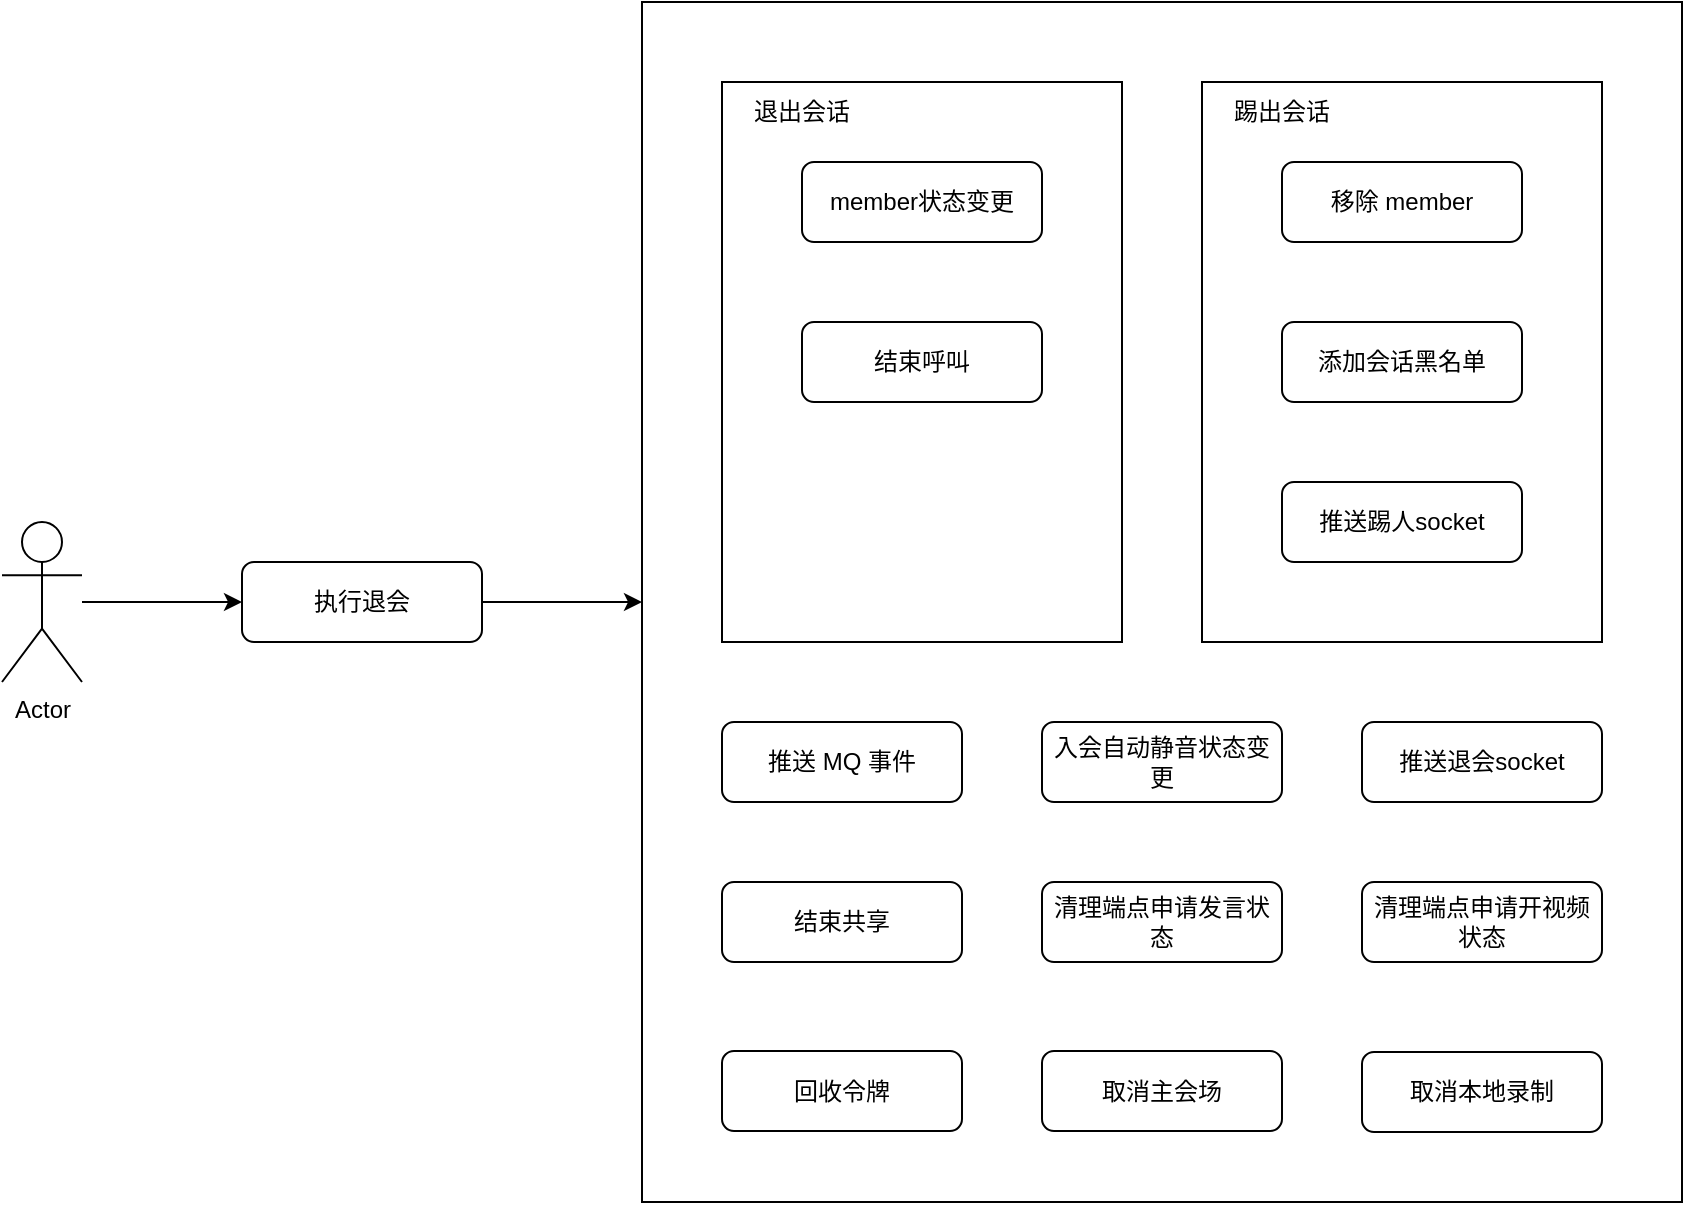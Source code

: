 <mxfile version="22.1.11" type="github">
  <diagram name="第 1 页" id="GVHg8zzqXNfjFSB17vJm">
    <mxGraphModel dx="1674" dy="796" grid="1" gridSize="10" guides="1" tooltips="1" connect="1" arrows="1" fold="1" page="1" pageScale="1" pageWidth="827" pageHeight="1169" math="0" shadow="0">
      <root>
        <mxCell id="0" />
        <mxCell id="1" parent="0" />
        <mxCell id="vUry3OuNKs8sEopNnKrK-27" value="" style="rounded=0;whiteSpace=wrap;html=1;" vertex="1" parent="1">
          <mxGeometry x="360" y="40" width="520" height="600" as="geometry" />
        </mxCell>
        <mxCell id="vUry3OuNKs8sEopNnKrK-26" value="" style="rounded=0;whiteSpace=wrap;html=1;" vertex="1" parent="1">
          <mxGeometry x="400" y="80" width="200" height="280" as="geometry" />
        </mxCell>
        <mxCell id="vUry3OuNKs8sEopNnKrK-25" value="" style="rounded=0;whiteSpace=wrap;html=1;" vertex="1" parent="1">
          <mxGeometry x="640" y="80" width="200" height="280" as="geometry" />
        </mxCell>
        <mxCell id="vUry3OuNKs8sEopNnKrK-34" value="" style="edgeStyle=orthogonalEdgeStyle;rounded=0;orthogonalLoop=1;jettySize=auto;html=1;" edge="1" parent="1" source="vUry3OuNKs8sEopNnKrK-9" target="vUry3OuNKs8sEopNnKrK-27">
          <mxGeometry relative="1" as="geometry" />
        </mxCell>
        <mxCell id="vUry3OuNKs8sEopNnKrK-9" value="执行退会" style="rounded=1;whiteSpace=wrap;html=1;" vertex="1" parent="1">
          <mxGeometry x="160" y="320" width="120" height="40" as="geometry" />
        </mxCell>
        <mxCell id="vUry3OuNKs8sEopNnKrK-33" value="" style="edgeStyle=orthogonalEdgeStyle;rounded=0;orthogonalLoop=1;jettySize=auto;html=1;" edge="1" parent="1" source="vUry3OuNKs8sEopNnKrK-10" target="vUry3OuNKs8sEopNnKrK-9">
          <mxGeometry relative="1" as="geometry" />
        </mxCell>
        <mxCell id="vUry3OuNKs8sEopNnKrK-10" value="Actor" style="shape=umlActor;verticalLabelPosition=bottom;verticalAlign=top;html=1;outlineConnect=0;" vertex="1" parent="1">
          <mxGeometry x="40" y="300" width="40" height="80" as="geometry" />
        </mxCell>
        <mxCell id="vUry3OuNKs8sEopNnKrK-13" value="member状态变更" style="rounded=1;whiteSpace=wrap;html=1;" vertex="1" parent="1">
          <mxGeometry x="440" y="120" width="120" height="40" as="geometry" />
        </mxCell>
        <mxCell id="vUry3OuNKs8sEopNnKrK-15" value="入会自动静音状态变更" style="rounded=1;whiteSpace=wrap;html=1;" vertex="1" parent="1">
          <mxGeometry x="560" y="400" width="120" height="40" as="geometry" />
        </mxCell>
        <mxCell id="vUry3OuNKs8sEopNnKrK-16" value="添加会话黑名单" style="rounded=1;whiteSpace=wrap;html=1;" vertex="1" parent="1">
          <mxGeometry x="680" y="200" width="120" height="40" as="geometry" />
        </mxCell>
        <mxCell id="vUry3OuNKs8sEopNnKrK-17" value="推送 MQ 事件" style="rounded=1;whiteSpace=wrap;html=1;" vertex="1" parent="1">
          <mxGeometry x="400" y="400" width="120" height="40" as="geometry" />
        </mxCell>
        <mxCell id="vUry3OuNKs8sEopNnKrK-18" value="结束呼叫" style="rounded=1;whiteSpace=wrap;html=1;" vertex="1" parent="1">
          <mxGeometry x="440" y="200" width="120" height="40" as="geometry" />
        </mxCell>
        <mxCell id="vUry3OuNKs8sEopNnKrK-19" value="推送退会socket" style="rounded=1;whiteSpace=wrap;html=1;" vertex="1" parent="1">
          <mxGeometry x="720" y="400" width="120" height="40" as="geometry" />
        </mxCell>
        <mxCell id="vUry3OuNKs8sEopNnKrK-20" value="推送踢人socket" style="rounded=1;whiteSpace=wrap;html=1;" vertex="1" parent="1">
          <mxGeometry x="680" y="280" width="120" height="40" as="geometry" />
        </mxCell>
        <mxCell id="vUry3OuNKs8sEopNnKrK-21" value="移除 member" style="rounded=1;whiteSpace=wrap;html=1;" vertex="1" parent="1">
          <mxGeometry x="680" y="120" width="120" height="40" as="geometry" />
        </mxCell>
        <mxCell id="vUry3OuNKs8sEopNnKrK-22" value="结束共享" style="rounded=1;whiteSpace=wrap;html=1;" vertex="1" parent="1">
          <mxGeometry x="400" y="480" width="120" height="40" as="geometry" />
        </mxCell>
        <mxCell id="vUry3OuNKs8sEopNnKrK-23" value="清理端点申请发言状态" style="rounded=1;whiteSpace=wrap;html=1;" vertex="1" parent="1">
          <mxGeometry x="560" y="480" width="120" height="40" as="geometry" />
        </mxCell>
        <mxCell id="vUry3OuNKs8sEopNnKrK-24" value="清理端点申请开视频状态" style="rounded=1;whiteSpace=wrap;html=1;" vertex="1" parent="1">
          <mxGeometry x="720" y="480" width="120" height="40" as="geometry" />
        </mxCell>
        <mxCell id="vUry3OuNKs8sEopNnKrK-28" value="回收令牌" style="rounded=1;whiteSpace=wrap;html=1;" vertex="1" parent="1">
          <mxGeometry x="400" y="564.5" width="120" height="40" as="geometry" />
        </mxCell>
        <mxCell id="vUry3OuNKs8sEopNnKrK-29" value="取消主会场" style="rounded=1;whiteSpace=wrap;html=1;" vertex="1" parent="1">
          <mxGeometry x="560" y="564.5" width="120" height="40" as="geometry" />
        </mxCell>
        <mxCell id="vUry3OuNKs8sEopNnKrK-30" value="取消本地录制" style="rounded=1;whiteSpace=wrap;html=1;" vertex="1" parent="1">
          <mxGeometry x="720" y="565" width="120" height="40" as="geometry" />
        </mxCell>
        <mxCell id="vUry3OuNKs8sEopNnKrK-31" value="退出会话" style="text;html=1;strokeColor=none;fillColor=none;align=center;verticalAlign=middle;whiteSpace=wrap;rounded=0;" vertex="1" parent="1">
          <mxGeometry x="400" y="80" width="80" height="30" as="geometry" />
        </mxCell>
        <mxCell id="vUry3OuNKs8sEopNnKrK-32" value="踢出会话" style="text;html=1;strokeColor=none;fillColor=none;align=center;verticalAlign=middle;whiteSpace=wrap;rounded=0;" vertex="1" parent="1">
          <mxGeometry x="640" y="80" width="80" height="30" as="geometry" />
        </mxCell>
      </root>
    </mxGraphModel>
  </diagram>
</mxfile>
